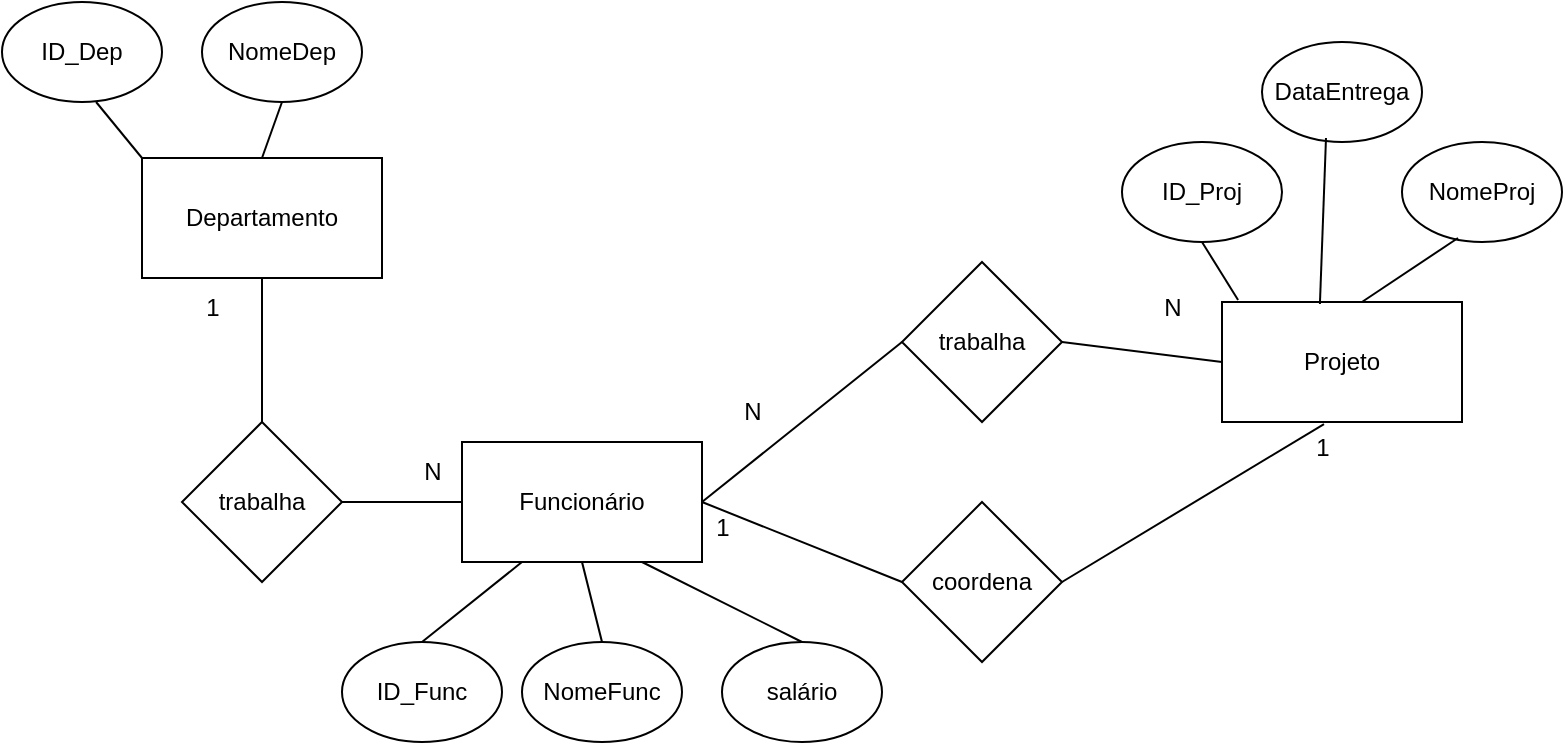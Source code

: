 <mxfile version="22.0.8" type="device">
  <diagram name="Página-1" id="1DUU0DnWeW9gubFZ_t3Z">
    <mxGraphModel dx="1434" dy="641" grid="1" gridSize="10" guides="1" tooltips="1" connect="1" arrows="1" fold="1" page="1" pageScale="1" pageWidth="827" pageHeight="1169" math="0" shadow="0">
      <root>
        <mxCell id="0" />
        <mxCell id="1" parent="0" />
        <mxCell id="4E4wVOVByYHSAjVrO3WF-46" value="Funcionário" style="rounded=0;whiteSpace=wrap;html=1;" vertex="1" parent="1">
          <mxGeometry x="262" y="280" width="120" height="60" as="geometry" />
        </mxCell>
        <mxCell id="4E4wVOVByYHSAjVrO3WF-47" value="Departamento" style="rounded=0;whiteSpace=wrap;html=1;" vertex="1" parent="1">
          <mxGeometry x="102" y="138" width="120" height="60" as="geometry" />
        </mxCell>
        <mxCell id="4E4wVOVByYHSAjVrO3WF-48" value="Projeto" style="rounded=0;whiteSpace=wrap;html=1;" vertex="1" parent="1">
          <mxGeometry x="642" y="210" width="120" height="60" as="geometry" />
        </mxCell>
        <mxCell id="4E4wVOVByYHSAjVrO3WF-49" value="trabalha" style="rhombus;whiteSpace=wrap;html=1;" vertex="1" parent="1">
          <mxGeometry x="122" y="270" width="80" height="80" as="geometry" />
        </mxCell>
        <mxCell id="4E4wVOVByYHSAjVrO3WF-50" value="trabalha" style="rhombus;whiteSpace=wrap;html=1;" vertex="1" parent="1">
          <mxGeometry x="482" y="190" width="80" height="80" as="geometry" />
        </mxCell>
        <mxCell id="4E4wVOVByYHSAjVrO3WF-51" value="" style="endArrow=none;html=1;rounded=0;entryX=0;entryY=0.5;entryDx=0;entryDy=0;" edge="1" parent="1" source="4E4wVOVByYHSAjVrO3WF-49" target="4E4wVOVByYHSAjVrO3WF-46">
          <mxGeometry width="50" height="50" relative="1" as="geometry">
            <mxPoint x="332" y="360" as="sourcePoint" />
            <mxPoint x="382" y="310" as="targetPoint" />
          </mxGeometry>
        </mxCell>
        <mxCell id="4E4wVOVByYHSAjVrO3WF-52" value="" style="endArrow=none;html=1;rounded=0;entryX=0.5;entryY=0;entryDx=0;entryDy=0;exitX=0.5;exitY=1;exitDx=0;exitDy=0;" edge="1" parent="1" source="4E4wVOVByYHSAjVrO3WF-47" target="4E4wVOVByYHSAjVrO3WF-49">
          <mxGeometry width="50" height="50" relative="1" as="geometry">
            <mxPoint x="221" y="139" as="sourcePoint" />
            <mxPoint x="272" y="80" as="targetPoint" />
          </mxGeometry>
        </mxCell>
        <mxCell id="4E4wVOVByYHSAjVrO3WF-53" value="" style="endArrow=none;html=1;rounded=0;entryX=0;entryY=0.5;entryDx=0;entryDy=0;exitX=1;exitY=0.5;exitDx=0;exitDy=0;" edge="1" parent="1" source="4E4wVOVByYHSAjVrO3WF-46" target="4E4wVOVByYHSAjVrO3WF-50">
          <mxGeometry width="50" height="50" relative="1" as="geometry">
            <mxPoint x="231" y="149" as="sourcePoint" />
            <mxPoint x="282" y="90" as="targetPoint" />
          </mxGeometry>
        </mxCell>
        <mxCell id="4E4wVOVByYHSAjVrO3WF-54" value="" style="endArrow=none;html=1;rounded=0;entryX=1;entryY=0.5;entryDx=0;entryDy=0;exitX=0;exitY=0.5;exitDx=0;exitDy=0;" edge="1" parent="1" source="4E4wVOVByYHSAjVrO3WF-48" target="4E4wVOVByYHSAjVrO3WF-50">
          <mxGeometry width="50" height="50" relative="1" as="geometry">
            <mxPoint x="472" y="230" as="sourcePoint" />
            <mxPoint x="292" y="100" as="targetPoint" />
          </mxGeometry>
        </mxCell>
        <mxCell id="4E4wVOVByYHSAjVrO3WF-55" value="N" style="text;html=1;align=center;verticalAlign=middle;resizable=0;points=[];autosize=1;strokeColor=none;fillColor=none;" vertex="1" parent="1">
          <mxGeometry x="232" y="280" width="30" height="30" as="geometry" />
        </mxCell>
        <mxCell id="4E4wVOVByYHSAjVrO3WF-56" value="1" style="text;html=1;align=center;verticalAlign=middle;resizable=0;points=[];autosize=1;strokeColor=none;fillColor=none;" vertex="1" parent="1">
          <mxGeometry x="122" y="198" width="30" height="30" as="geometry" />
        </mxCell>
        <mxCell id="4E4wVOVByYHSAjVrO3WF-57" value="N" style="text;html=1;align=center;verticalAlign=middle;resizable=0;points=[];autosize=1;strokeColor=none;fillColor=none;" vertex="1" parent="1">
          <mxGeometry x="392" y="250" width="30" height="30" as="geometry" />
        </mxCell>
        <mxCell id="4E4wVOVByYHSAjVrO3WF-58" value="N" style="text;html=1;align=center;verticalAlign=middle;resizable=0;points=[];autosize=1;strokeColor=none;fillColor=none;" vertex="1" parent="1">
          <mxGeometry x="602" y="198" width="30" height="30" as="geometry" />
        </mxCell>
        <mxCell id="4E4wVOVByYHSAjVrO3WF-59" value="ID_Dep" style="ellipse;whiteSpace=wrap;html=1;" vertex="1" parent="1">
          <mxGeometry x="32" y="60" width="80" height="50" as="geometry" />
        </mxCell>
        <mxCell id="4E4wVOVByYHSAjVrO3WF-60" value="NomeDep" style="ellipse;whiteSpace=wrap;html=1;" vertex="1" parent="1">
          <mxGeometry x="132" y="60" width="80" height="50" as="geometry" />
        </mxCell>
        <mxCell id="4E4wVOVByYHSAjVrO3WF-61" value="" style="endArrow=none;html=1;rounded=0;entryX=0.588;entryY=1;entryDx=0;entryDy=0;entryPerimeter=0;exitX=0;exitY=0;exitDx=0;exitDy=0;" edge="1" parent="1" source="4E4wVOVByYHSAjVrO3WF-47" target="4E4wVOVByYHSAjVrO3WF-59">
          <mxGeometry width="50" height="50" relative="1" as="geometry">
            <mxPoint x="332" y="360" as="sourcePoint" />
            <mxPoint x="382" y="310" as="targetPoint" />
          </mxGeometry>
        </mxCell>
        <mxCell id="4E4wVOVByYHSAjVrO3WF-62" value="" style="endArrow=none;html=1;rounded=0;entryX=0.5;entryY=1;entryDx=0;entryDy=0;exitX=0.5;exitY=0;exitDx=0;exitDy=0;" edge="1" parent="1" source="4E4wVOVByYHSAjVrO3WF-47" target="4E4wVOVByYHSAjVrO3WF-60">
          <mxGeometry width="50" height="50" relative="1" as="geometry">
            <mxPoint x="112" y="148" as="sourcePoint" />
            <mxPoint x="89" y="120" as="targetPoint" />
          </mxGeometry>
        </mxCell>
        <mxCell id="4E4wVOVByYHSAjVrO3WF-63" value="salário" style="ellipse;whiteSpace=wrap;html=1;" vertex="1" parent="1">
          <mxGeometry x="392" y="380" width="80" height="50" as="geometry" />
        </mxCell>
        <mxCell id="4E4wVOVByYHSAjVrO3WF-64" value="NomeFunc" style="ellipse;whiteSpace=wrap;html=1;" vertex="1" parent="1">
          <mxGeometry x="292" y="380" width="80" height="50" as="geometry" />
        </mxCell>
        <mxCell id="4E4wVOVByYHSAjVrO3WF-65" value="ID_Func" style="ellipse;whiteSpace=wrap;html=1;" vertex="1" parent="1">
          <mxGeometry x="202" y="380" width="80" height="50" as="geometry" />
        </mxCell>
        <mxCell id="4E4wVOVByYHSAjVrO3WF-66" value="ID_Proj" style="ellipse;whiteSpace=wrap;html=1;" vertex="1" parent="1">
          <mxGeometry x="592" y="130" width="80" height="50" as="geometry" />
        </mxCell>
        <mxCell id="4E4wVOVByYHSAjVrO3WF-67" value="NomeProj" style="ellipse;whiteSpace=wrap;html=1;" vertex="1" parent="1">
          <mxGeometry x="732" y="130" width="80" height="50" as="geometry" />
        </mxCell>
        <mxCell id="4E4wVOVByYHSAjVrO3WF-68" value="" style="endArrow=none;html=1;rounded=0;entryX=0.067;entryY=-0.017;entryDx=0;entryDy=0;exitX=0.5;exitY=1;exitDx=0;exitDy=0;entryPerimeter=0;" edge="1" parent="1" source="4E4wVOVByYHSAjVrO3WF-66" target="4E4wVOVByYHSAjVrO3WF-48">
          <mxGeometry width="50" height="50" relative="1" as="geometry">
            <mxPoint x="332" y="360" as="sourcePoint" />
            <mxPoint x="382" y="310" as="targetPoint" />
          </mxGeometry>
        </mxCell>
        <mxCell id="4E4wVOVByYHSAjVrO3WF-69" value="" style="endArrow=none;html=1;rounded=0;entryX=0.583;entryY=0;entryDx=0;entryDy=0;exitX=0.35;exitY=0.96;exitDx=0;exitDy=0;entryPerimeter=0;exitPerimeter=0;" edge="1" parent="1" source="4E4wVOVByYHSAjVrO3WF-67" target="4E4wVOVByYHSAjVrO3WF-48">
          <mxGeometry width="50" height="50" relative="1" as="geometry">
            <mxPoint x="332" y="360" as="sourcePoint" />
            <mxPoint x="382" y="310" as="targetPoint" />
          </mxGeometry>
        </mxCell>
        <mxCell id="4E4wVOVByYHSAjVrO3WF-70" value="" style="endArrow=none;html=1;rounded=0;exitX=0.5;exitY=0;exitDx=0;exitDy=0;entryX=0.25;entryY=1;entryDx=0;entryDy=0;" edge="1" parent="1" source="4E4wVOVByYHSAjVrO3WF-65" target="4E4wVOVByYHSAjVrO3WF-46">
          <mxGeometry width="50" height="50" relative="1" as="geometry">
            <mxPoint x="332" y="360" as="sourcePoint" />
            <mxPoint x="382" y="310" as="targetPoint" />
          </mxGeometry>
        </mxCell>
        <mxCell id="4E4wVOVByYHSAjVrO3WF-71" value="" style="endArrow=none;html=1;rounded=0;exitX=0.5;exitY=0;exitDx=0;exitDy=0;entryX=0.5;entryY=1;entryDx=0;entryDy=0;" edge="1" parent="1" source="4E4wVOVByYHSAjVrO3WF-64" target="4E4wVOVByYHSAjVrO3WF-46">
          <mxGeometry width="50" height="50" relative="1" as="geometry">
            <mxPoint x="332" y="360" as="sourcePoint" />
            <mxPoint x="382" y="310" as="targetPoint" />
          </mxGeometry>
        </mxCell>
        <mxCell id="4E4wVOVByYHSAjVrO3WF-72" value="" style="endArrow=none;html=1;rounded=0;exitX=0.5;exitY=0;exitDx=0;exitDy=0;entryX=0.75;entryY=1;entryDx=0;entryDy=0;" edge="1" parent="1" source="4E4wVOVByYHSAjVrO3WF-63" target="4E4wVOVByYHSAjVrO3WF-46">
          <mxGeometry width="50" height="50" relative="1" as="geometry">
            <mxPoint x="332" y="360" as="sourcePoint" />
            <mxPoint x="382" y="310" as="targetPoint" />
          </mxGeometry>
        </mxCell>
        <mxCell id="4E4wVOVByYHSAjVrO3WF-73" value="coordena" style="rhombus;whiteSpace=wrap;html=1;" vertex="1" parent="1">
          <mxGeometry x="482" y="310" width="80" height="80" as="geometry" />
        </mxCell>
        <mxCell id="4E4wVOVByYHSAjVrO3WF-74" value="" style="endArrow=none;html=1;rounded=0;exitX=0;exitY=0.5;exitDx=0;exitDy=0;" edge="1" parent="1" source="4E4wVOVByYHSAjVrO3WF-73">
          <mxGeometry width="50" height="50" relative="1" as="geometry">
            <mxPoint x="332" y="360" as="sourcePoint" />
            <mxPoint x="382" y="310" as="targetPoint" />
          </mxGeometry>
        </mxCell>
        <mxCell id="4E4wVOVByYHSAjVrO3WF-75" value="" style="endArrow=none;html=1;rounded=0;entryX=1;entryY=0.5;entryDx=0;entryDy=0;exitX=0.425;exitY=1.017;exitDx=0;exitDy=0;exitPerimeter=0;" edge="1" parent="1" source="4E4wVOVByYHSAjVrO3WF-48" target="4E4wVOVByYHSAjVrO3WF-73">
          <mxGeometry width="50" height="50" relative="1" as="geometry">
            <mxPoint x="402" y="340" as="sourcePoint" />
            <mxPoint x="382" y="310" as="targetPoint" />
          </mxGeometry>
        </mxCell>
        <mxCell id="4E4wVOVByYHSAjVrO3WF-76" value="1" style="text;html=1;align=center;verticalAlign=middle;resizable=0;points=[];autosize=1;strokeColor=none;fillColor=none;" vertex="1" parent="1">
          <mxGeometry x="377" y="308" width="30" height="30" as="geometry" />
        </mxCell>
        <mxCell id="4E4wVOVByYHSAjVrO3WF-77" value="1" style="text;html=1;align=center;verticalAlign=middle;resizable=0;points=[];autosize=1;strokeColor=none;fillColor=none;" vertex="1" parent="1">
          <mxGeometry x="677" y="268" width="30" height="30" as="geometry" />
        </mxCell>
        <mxCell id="4E4wVOVByYHSAjVrO3WF-78" value="DataEntrega" style="ellipse;whiteSpace=wrap;html=1;" vertex="1" parent="1">
          <mxGeometry x="662" y="80" width="80" height="50" as="geometry" />
        </mxCell>
        <mxCell id="4E4wVOVByYHSAjVrO3WF-79" value="" style="endArrow=none;html=1;rounded=0;entryX=0.4;entryY=0.96;entryDx=0;entryDy=0;entryPerimeter=0;exitX=0.408;exitY=0.017;exitDx=0;exitDy=0;exitPerimeter=0;" edge="1" parent="1" source="4E4wVOVByYHSAjVrO3WF-48" target="4E4wVOVByYHSAjVrO3WF-78">
          <mxGeometry width="50" height="50" relative="1" as="geometry">
            <mxPoint x="602" y="420" as="sourcePoint" />
            <mxPoint x="652" y="370" as="targetPoint" />
          </mxGeometry>
        </mxCell>
      </root>
    </mxGraphModel>
  </diagram>
</mxfile>

